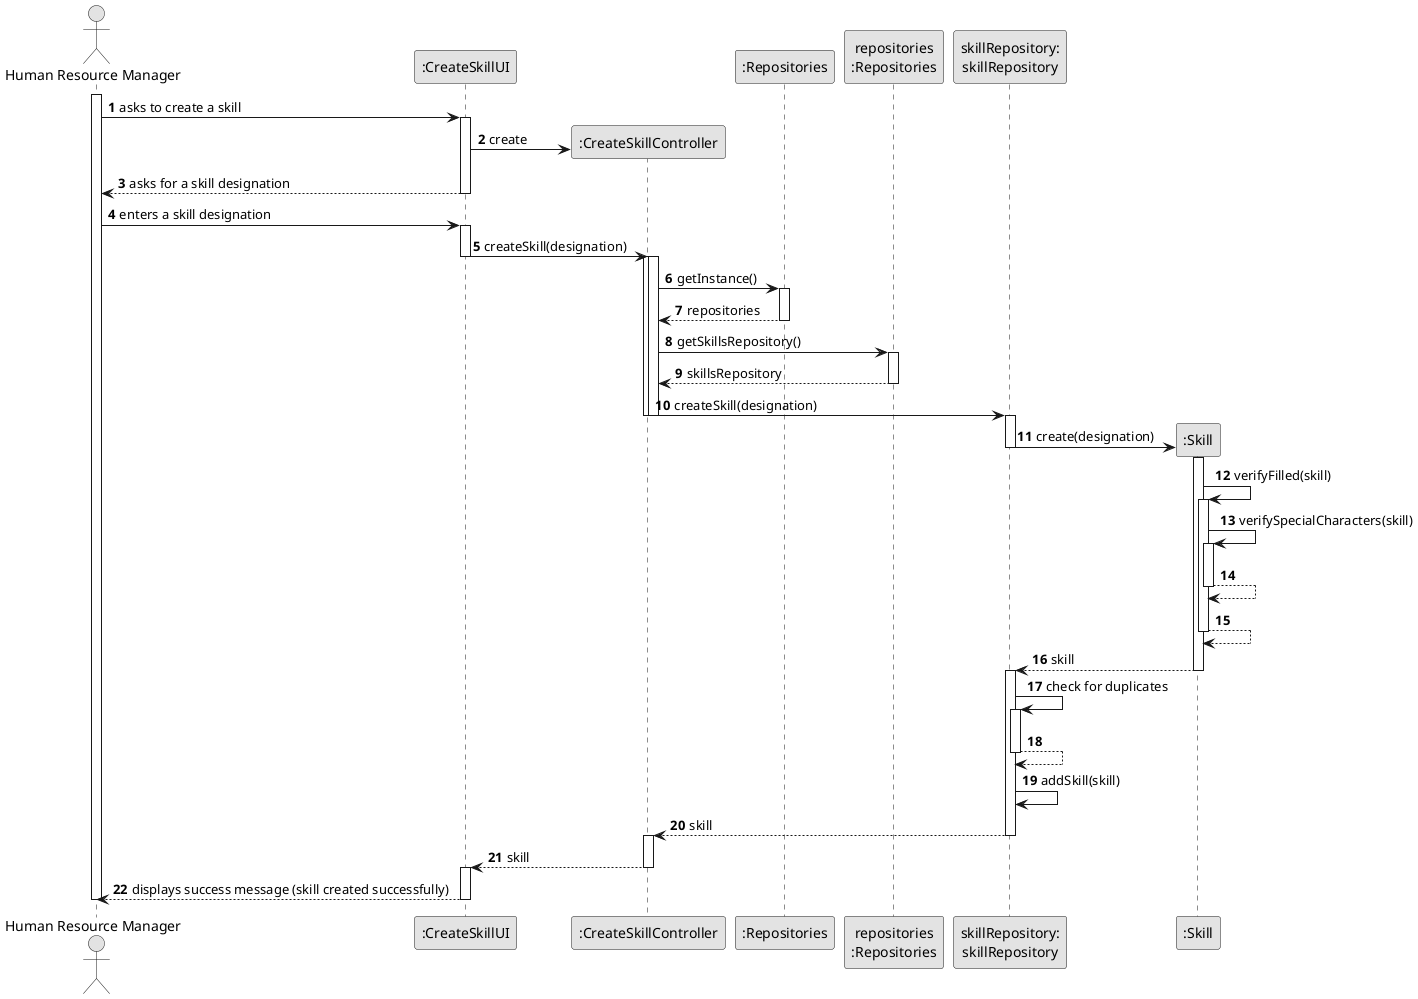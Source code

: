 @startuml
skinparam monochrome true
skinparam packageStyle rectangle
skinparam shadowing false

autonumber

actor "Human Resource Manager" as HRM
participant ":CreateSkillUI" as UI
participant ":CreateSkillController" as CTRL
participant ":Repositories" as GlobRepo
participant "repositories\n:Repositories" as PLAT
participant "skillRepository:\nskillRepository" as skillRepository
participant ":Skill" as Skill

activate HRM

HRM ->UI : asks to create a skill
activate UI

UI -> CTRL** : create

UI --> HRM : asks for a skill designation
deactivate UI

HRM -> UI : enters a skill designation
activate UI

UI->CTRL : createSkill(designation)
deactivate UI
activate CTRL

activate CTRL
CTRL -> GlobRepo : getInstance()
activate GlobRepo
GlobRepo --> CTRL : repositories
deactivate GlobRepo

CTRL -> PLAT : getSkillsRepository()
activate PLAT
PLAT -->  CTRL: skillsRepository
deactivate PLAT

CTRL -> skillRepository : createSkill(designation)
deactivate CTRL
deactivate CTRL
activate skillRepository

    skillRepository -> Skill** : create(designation)
    deactivate skillRepository

        activate Skill

    Skill -> Skill : verifyFilled(skill)
        activate Skill
        Skill -> Skill : verifySpecialCharacters(skill)
        activate Skill
        Skill --> Skill
    deactivate Skill
    Skill --> Skill
    deactivate Skill

    Skill --> skillRepository : skill
     deactivate Skill
    activate skillRepository

    skillRepository -> skillRepository : check for duplicates
    activate skillRepository
    skillRepository -->skillRepository
    deactivate skillRepository
    skillRepository -> skillRepository: addSkill(skill)
    deactivate Skill

    CTRL <-- skillRepository : skill
    deactivate skillRepository
    activate CTRL



    CTRL --> UI : skill
    deactivate CTRL
    activate UI


    UI --> HRM : displays success message (skill created successfully)
    deactivate UI
deactivate HRM
@enduml